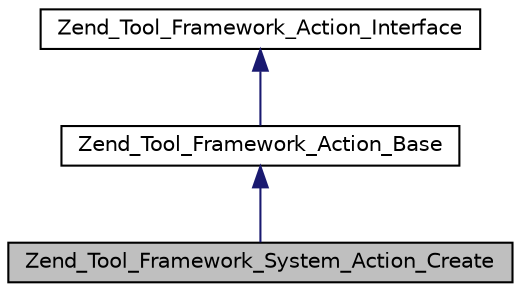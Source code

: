 digraph G
{
  edge [fontname="Helvetica",fontsize="10",labelfontname="Helvetica",labelfontsize="10"];
  node [fontname="Helvetica",fontsize="10",shape=record];
  Node1 [label="Zend_Tool_Framework_System_Action_Create",height=0.2,width=0.4,color="black", fillcolor="grey75", style="filled" fontcolor="black"];
  Node2 -> Node1 [dir="back",color="midnightblue",fontsize="10",style="solid",fontname="Helvetica"];
  Node2 [label="Zend_Tool_Framework_Action_Base",height=0.2,width=0.4,color="black", fillcolor="white", style="filled",URL="$class_zend___tool___framework___action___base.html"];
  Node3 -> Node2 [dir="back",color="midnightblue",fontsize="10",style="solid",fontname="Helvetica"];
  Node3 [label="Zend_Tool_Framework_Action_Interface",height=0.2,width=0.4,color="black", fillcolor="white", style="filled",URL="$interface_zend___tool___framework___action___interface.html"];
}
